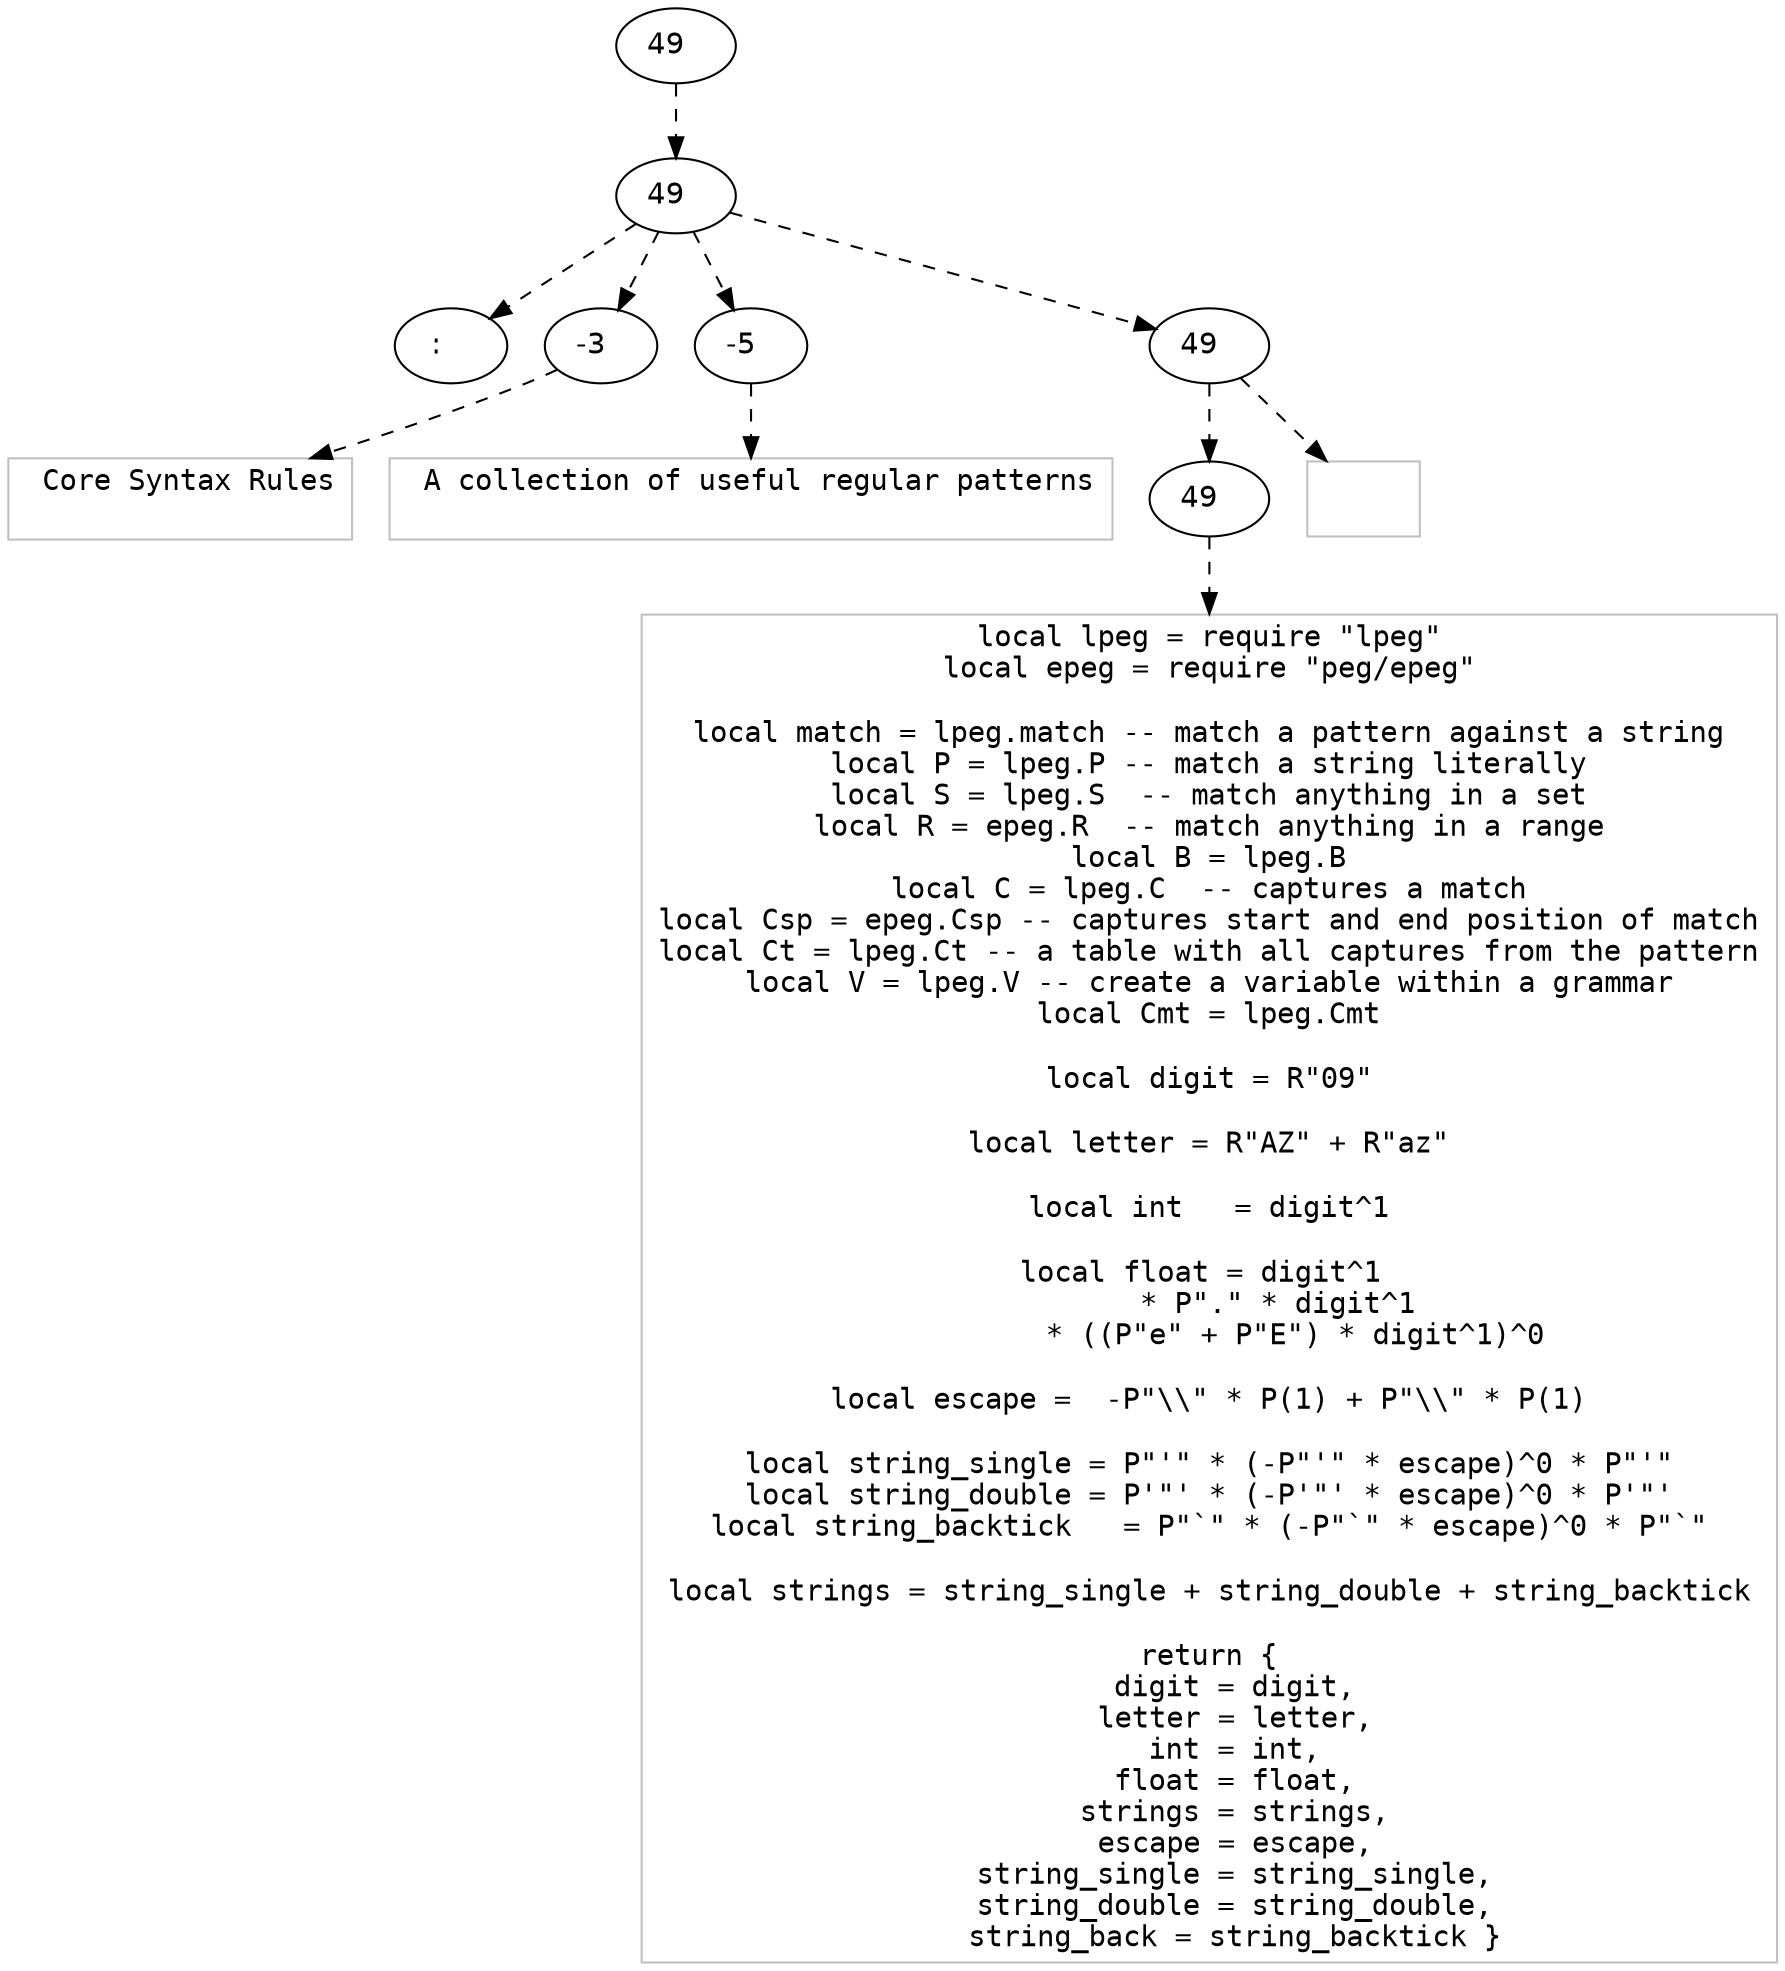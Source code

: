 digraph hierarchy {

node [fontname=Helvetica]
edge [style=dashed]

doc_0 [label="49  "]

doc_0 -> { section_1}
{rank=same; section_1}

section_1 [label="49  "]

section_1 -> { header_2 block_3 block_4 block_5}
{rank=same; header_2 block_3 block_4 block_5}

header_2 [label=":   "]
block_3 [label="-3  "]
block_4 [label="-5  "]
block_5 [label="49  "]


block_3 -> leaf_6
leaf_6  [color=Gray,shape=rectangle,fontname=Inconsolata,label=" Core Syntax Rules

"]
block_4 -> leaf_7
leaf_7  [color=Gray,shape=rectangle,fontname=Inconsolata,label=" A collection of useful regular patterns

"]block_5 -> { codeblock_8}
{rank=same; codeblock_8}

codeblock_8 [label="49  "]


codeblock_8 -> leaf_9
leaf_9  [color=Gray,shape=rectangle,fontname=Inconsolata,label="local lpeg = require \"lpeg\"
local epeg = require \"peg/epeg\"

local match = lpeg.match -- match a pattern against a string
local P = lpeg.P -- match a string literally
local S = lpeg.S  -- match anything in a set
local R = epeg.R  -- match anything in a range
local B = lpeg.B
local C = lpeg.C  -- captures a match
local Csp = epeg.Csp -- captures start and end position of match
local Ct = lpeg.Ct -- a table with all captures from the pattern
local V = lpeg.V -- create a variable within a grammar
local Cmt = lpeg.Cmt

local digit = R\"09\"

local letter = R\"AZ\" + R\"az\"

local int   = digit^1

local float = digit^1 
         * P\".\" * digit^1 
          * ((P\"e\" + P\"E\") * digit^1)^0

local escape =  -P\"\\\\\" * P(1) + P\"\\\\\" * P(1)

local string_single = P\"'\" * (-P\"'\" * escape)^0 * P\"'\"
local string_double = P'\"' * (-P'\"' * escape)^0 * P'\"'
local string_backtick   = P\"`\" * (-P\"`\" * escape)^0 * P\"`\"

local strings = string_single + string_double + string_backtick

return {
   digit = digit,
   letter = letter,
   int = int,
   float = float,
   strings = strings,
   escape = escape,
   string_single = string_single,
   string_double = string_double,
   string_back = string_backtick }
"]
block_5 -> leaf_10
leaf_10  [color=Gray,shape=rectangle,fontname=Inconsolata,label="
"]
}

